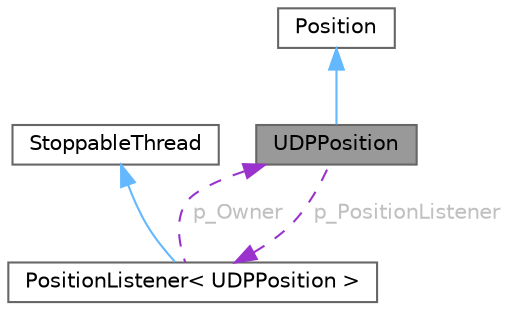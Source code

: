 digraph "UDPPosition"
{
 // LATEX_PDF_SIZE
  bgcolor="transparent";
  edge [fontname=Helvetica,fontsize=10,labelfontname=Helvetica,labelfontsize=10];
  node [fontname=Helvetica,fontsize=10,shape=box,height=0.2,width=0.4];
  Node1 [id="Node000001",label="UDPPosition",height=0.2,width=0.4,color="gray40", fillcolor="grey60", style="filled", fontcolor="black",tooltip=" "];
  Node2 -> Node1 [id="edge1_Node000001_Node000002",dir="back",color="steelblue1",style="solid",tooltip=" "];
  Node2 [id="Node000002",label="Position",height=0.2,width=0.4,color="gray40", fillcolor="white", style="filled",tooltip=" "];
  Node3 -> Node1 [id="edge2_Node000001_Node000003",dir="back",color="darkorchid3",style="dashed",tooltip=" ",label=" p_PositionListener",fontcolor="grey" ];
  Node3 [id="Node000003",label="PositionListener\< UDPPosition \>",height=0.2,width=0.4,color="gray40", fillcolor="white", style="filled",URL="$classPositionListener.html",tooltip=" "];
  Node4 -> Node3 [id="edge3_Node000003_Node000004",dir="back",color="steelblue1",style="solid",tooltip=" "];
  Node4 [id="Node000004",label="StoppableThread",height=0.2,width=0.4,color="gray40", fillcolor="white", style="filled",URL="$classStoppableThread.html",tooltip="A stoppable C++11 thread implementation."];
  Node1 -> Node3 [id="edge4_Node000003_Node000001",dir="back",color="darkorchid3",style="dashed",tooltip=" ",label=" p_Owner",fontcolor="grey" ];
}
